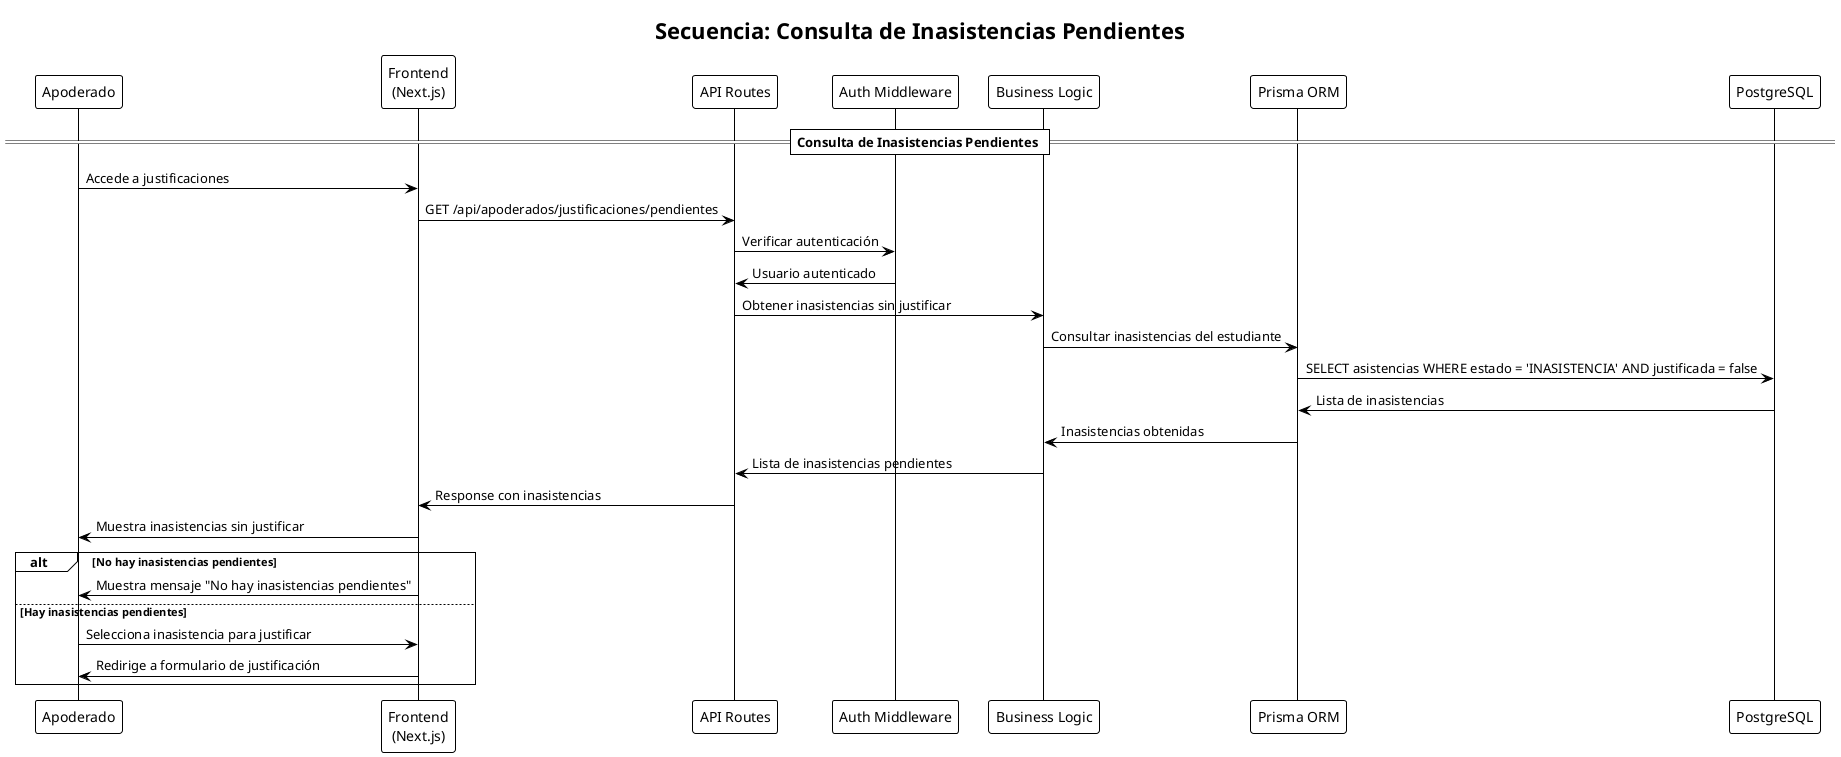 @startuml
!theme plain
title Secuencia: Consulta de Inasistencias Pendientes

participant "Apoderado" as A
participant "Frontend\n(Next.js)" as F
participant "API Routes" as API
participant "Auth Middleware" as Auth
participant "Business Logic" as BL
participant "Prisma ORM" as P
participant "PostgreSQL" as DB

== Consulta de Inasistencias Pendientes ==

A -> F: Accede a justificaciones
F -> API: GET /api/apoderados/justificaciones/pendientes
API -> Auth: Verificar autenticación
Auth -> API: Usuario autenticado
API -> BL: Obtener inasistencias sin justificar
BL -> P: Consultar inasistencias del estudiante
P -> DB: SELECT asistencias WHERE estado = 'INASISTENCIA' AND justificada = false
DB -> P: Lista de inasistencias
P -> BL: Inasistencias obtenidas
BL -> API: Lista de inasistencias pendientes
API -> F: Response con inasistencias
F -> A: Muestra inasistencias sin justificar

alt No hay inasistencias pendientes
    F -> A: Muestra mensaje "No hay inasistencias pendientes"
else Hay inasistencias pendientes
    A -> F: Selecciona inasistencia para justificar
    F -> A: Redirige a formulario de justificación
end

@enduml
